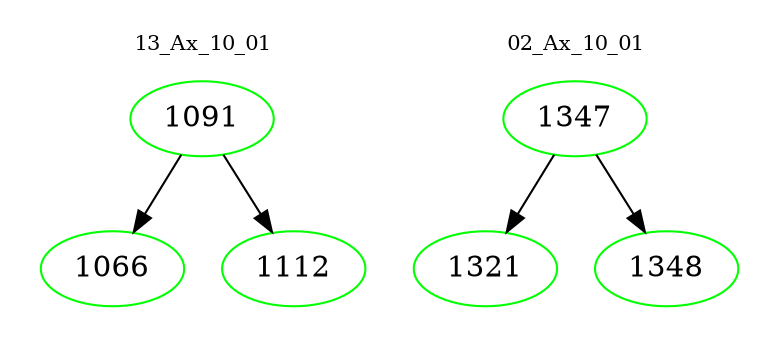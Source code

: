 digraph{
subgraph cluster_0 {
color = white
label = "13_Ax_10_01";
fontsize=10;
T0_1091 [label="1091", color="green"]
T0_1091 -> T0_1066 [color="black"]
T0_1066 [label="1066", color="green"]
T0_1091 -> T0_1112 [color="black"]
T0_1112 [label="1112", color="green"]
}
subgraph cluster_1 {
color = white
label = "02_Ax_10_01";
fontsize=10;
T1_1347 [label="1347", color="green"]
T1_1347 -> T1_1321 [color="black"]
T1_1321 [label="1321", color="green"]
T1_1347 -> T1_1348 [color="black"]
T1_1348 [label="1348", color="green"]
}
}

